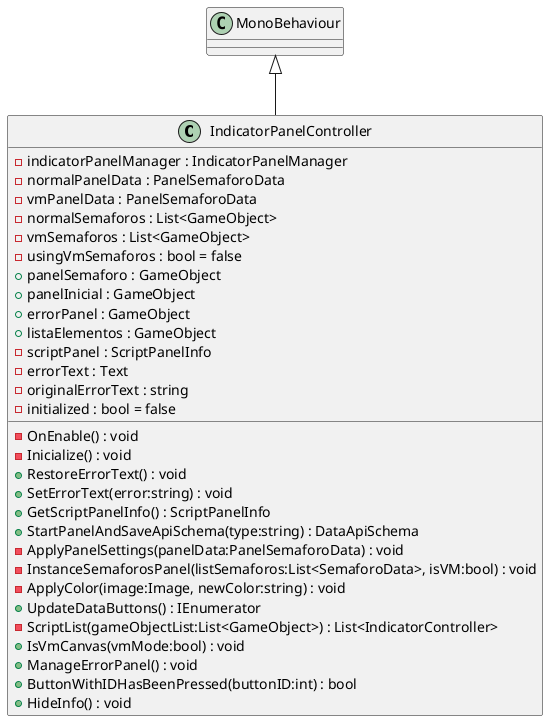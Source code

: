 @startuml
class IndicatorPanelController {
    - indicatorPanelManager : IndicatorPanelManager
    - normalPanelData : PanelSemaforoData
    - vmPanelData : PanelSemaforoData
    - normalSemaforos : List<GameObject>
    - vmSemaforos : List<GameObject>
    - usingVmSemaforos : bool = false
    + panelSemaforo : GameObject
    + panelInicial : GameObject
    + errorPanel : GameObject
    + listaElementos : GameObject
    - scriptPanel : ScriptPanelInfo
    - errorText : Text
    - originalErrorText : string
    - initialized : bool = false
    - OnEnable() : void
    - Inicialize() : void
    + RestoreErrorText() : void
    + SetErrorText(error:string) : void
    + GetScriptPanelInfo() : ScriptPanelInfo
    + StartPanelAndSaveApiSchema(type:string) : DataApiSchema
    - ApplyPanelSettings(panelData:PanelSemaforoData) : void
    - InstanceSemaforosPanel(listSemaforos:List<SemaforoData>, isVM:bool) : void
    - ApplyColor(image:Image, newColor:string) : void
    + UpdateDataButtons() : IEnumerator
    - ScriptList(gameObjectList:List<GameObject>) : List<IndicatorController>
    + IsVmCanvas(vmMode:bool) : void
    + ManageErrorPanel() : void
    + ButtonWithIDHasBeenPressed(buttonID:int) : bool
    + HideInfo() : void
}
MonoBehaviour <|-- IndicatorPanelController
@enduml
